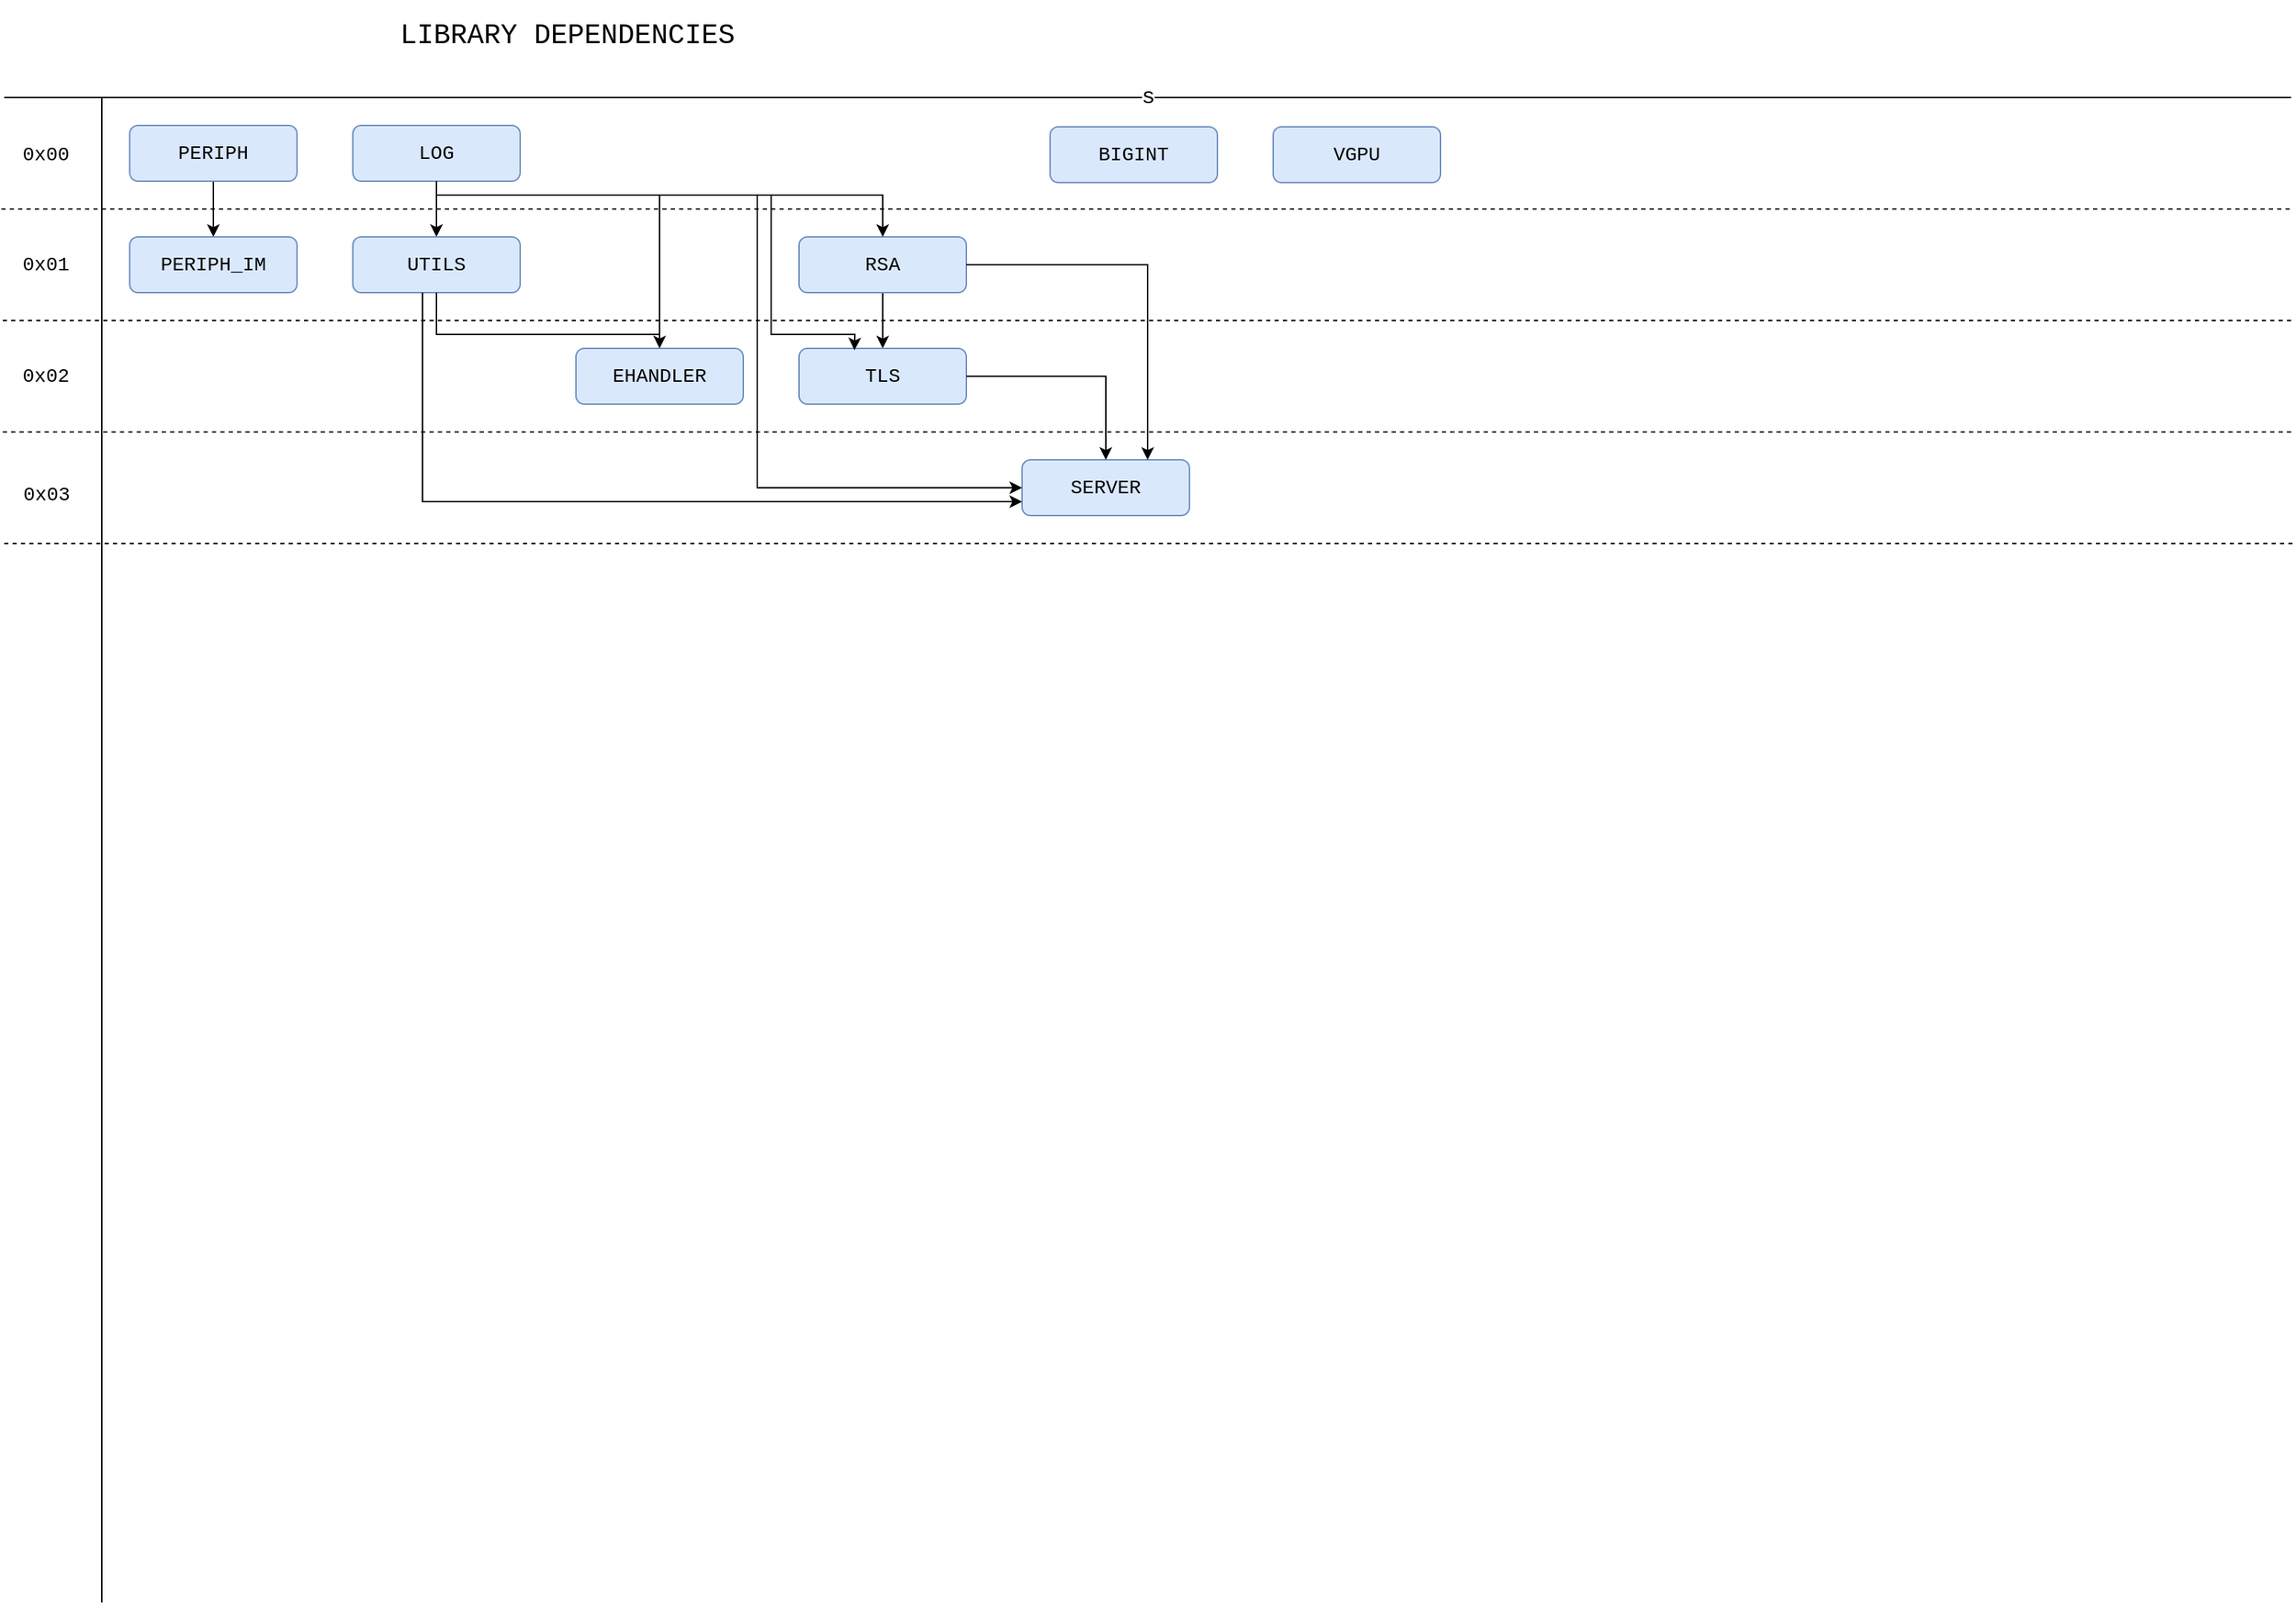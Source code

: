 <mxfile version="22.1.17" type="device">
  <diagram name="LIB STRUCT" id="Jf1jvK8HJU8OFG8EdP-2">
    <mxGraphModel dx="1376" dy="745" grid="1" gridSize="10" guides="1" tooltips="1" connect="1" arrows="1" fold="1" page="1" pageScale="1" pageWidth="827" pageHeight="1169" math="0" shadow="0">
      <root>
        <mxCell id="0" />
        <mxCell id="1" parent="0" />
        <mxCell id="uEeq3CbxS1NJpNJOMT9H-2" value="" style="endArrow=none;html=1;rounded=0;hachureGap=4;fontFamily=Courier New;fontSize=16;" parent="1" edge="1">
          <mxGeometry width="50" height="50" relative="1" as="geometry">
            <mxPoint x="80" y="1160" as="sourcePoint" />
            <mxPoint x="80" y="80" as="targetPoint" />
          </mxGeometry>
        </mxCell>
        <mxCell id="uEeq3CbxS1NJpNJOMT9H-3" value="" style="endArrow=none;dashed=1;html=1;rounded=0;hachureGap=4;fontFamily=Courier New;fontSize=16;" parent="1" edge="1">
          <mxGeometry width="50" height="50" relative="1" as="geometry">
            <mxPoint x="8" y="160" as="sourcePoint" />
            <mxPoint x="1650" y="160" as="targetPoint" />
          </mxGeometry>
        </mxCell>
        <mxCell id="uEeq3CbxS1NJpNJOMT9H-4" value="0x00" style="text;html=1;strokeColor=none;fillColor=none;align=center;verticalAlign=middle;whiteSpace=wrap;rounded=0;fontSize=14;fontFamily=Courier New;" parent="1" vertex="1">
          <mxGeometry x="10" y="106" width="60" height="30" as="geometry" />
        </mxCell>
        <mxCell id="uEeq3CbxS1NJpNJOMT9H-13" style="edgeStyle=orthogonalEdgeStyle;rounded=0;hachureGap=4;orthogonalLoop=1;jettySize=auto;html=1;entryX=0.5;entryY=0;entryDx=0;entryDy=0;fontFamily=Architects Daughter;fontSource=https%3A%2F%2Ffonts.googleapis.com%2Fcss%3Ffamily%3DArchitects%2BDaughter;fontSize=16;" parent="1" source="uEeq3CbxS1NJpNJOMT9H-5" target="uEeq3CbxS1NJpNJOMT9H-10" edge="1">
          <mxGeometry relative="1" as="geometry" />
        </mxCell>
        <mxCell id="uEeq3CbxS1NJpNJOMT9H-5" value="PERIPH" style="rounded=1;whiteSpace=wrap;html=1;hachureGap=4;fontFamily=Courier New;fontSize=14;fillColor=#dae8fc;strokeColor=#6c8ebf;" parent="1" vertex="1">
          <mxGeometry x="100" y="100" width="120" height="40" as="geometry" />
        </mxCell>
        <mxCell id="uEeq3CbxS1NJpNJOMT9H-6" value="s" style="endArrow=none;html=1;rounded=0;hachureGap=4;fontFamily=Courier New;fontSize=16;" parent="1" edge="1">
          <mxGeometry width="50" height="50" relative="1" as="geometry">
            <mxPoint x="10" y="80" as="sourcePoint" />
            <mxPoint x="1650" y="80" as="targetPoint" />
          </mxGeometry>
        </mxCell>
        <mxCell id="uEeq3CbxS1NJpNJOMT9H-9" value="LIBRARY DEPENDENCIES" style="text;html=1;strokeColor=none;fillColor=none;align=center;verticalAlign=middle;whiteSpace=wrap;rounded=0;fontSize=20;fontFamily=Courier New;" parent="1" vertex="1">
          <mxGeometry x="149" y="10" width="530" height="50" as="geometry" />
        </mxCell>
        <mxCell id="uEeq3CbxS1NJpNJOMT9H-10" value="PERIPH_IM" style="rounded=1;whiteSpace=wrap;html=1;hachureGap=4;fontFamily=Courier New;fontSize=14;fillColor=#dae8fc;strokeColor=#6c8ebf;" parent="1" vertex="1">
          <mxGeometry x="100" y="180" width="120" height="40" as="geometry" />
        </mxCell>
        <mxCell id="uEeq3CbxS1NJpNJOMT9H-11" value="" style="endArrow=none;dashed=1;html=1;rounded=0;hachureGap=4;fontFamily=Courier New;fontSize=16;" parent="1" edge="1">
          <mxGeometry width="50" height="50" relative="1" as="geometry">
            <mxPoint x="9" y="240" as="sourcePoint" />
            <mxPoint x="1650" y="240" as="targetPoint" />
          </mxGeometry>
        </mxCell>
        <mxCell id="uEeq3CbxS1NJpNJOMT9H-12" value="0x01" style="text;html=1;strokeColor=none;fillColor=none;align=center;verticalAlign=middle;whiteSpace=wrap;rounded=0;fontSize=14;fontFamily=Courier New;" parent="1" vertex="1">
          <mxGeometry x="10" y="185" width="60" height="30" as="geometry" />
        </mxCell>
        <mxCell id="aM5sMCH8M241e3mWYoeb-3" value="" style="edgeStyle=orthogonalEdgeStyle;rounded=0;hachureGap=4;orthogonalLoop=1;jettySize=auto;html=1;fontFamily=Courier New;fontSource=https%3A%2F%2Ffonts.googleapis.com%2Fcss%3Ffamily%3DArchitects%2BDaughter;fontSize=20;fontColor=default;" parent="1" source="aM5sMCH8M241e3mWYoeb-1" target="aM5sMCH8M241e3mWYoeb-2" edge="1">
          <mxGeometry relative="1" as="geometry" />
        </mxCell>
        <mxCell id="aM5sMCH8M241e3mWYoeb-1" value="LOG" style="rounded=1;whiteSpace=wrap;html=1;hachureGap=4;fontFamily=Courier New;fontSize=14;fillColor=#dae8fc;strokeColor=#6c8ebf;" parent="1" vertex="1">
          <mxGeometry x="260" y="100" width="120" height="40" as="geometry" />
        </mxCell>
        <mxCell id="aM5sMCH8M241e3mWYoeb-2" value="UTILS" style="rounded=1;whiteSpace=wrap;html=1;hachureGap=4;fontFamily=Courier New;fontSize=14;fillColor=#dae8fc;strokeColor=#6c8ebf;" parent="1" vertex="1">
          <mxGeometry x="260" y="180" width="120" height="40" as="geometry" />
        </mxCell>
        <mxCell id="aM5sMCH8M241e3mWYoeb-4" value="" style="endArrow=none;dashed=1;html=1;rounded=0;hachureGap=4;fontFamily=Courier New;fontSize=16;" parent="1" edge="1">
          <mxGeometry width="50" height="50" relative="1" as="geometry">
            <mxPoint x="9" y="320" as="sourcePoint" />
            <mxPoint x="1650" y="320" as="targetPoint" />
          </mxGeometry>
        </mxCell>
        <mxCell id="aM5sMCH8M241e3mWYoeb-5" value="0x02" style="text;html=1;strokeColor=none;fillColor=none;align=center;verticalAlign=middle;whiteSpace=wrap;rounded=0;fontSize=14;fontFamily=Courier New;" parent="1" vertex="1">
          <mxGeometry x="10" y="265" width="60" height="30" as="geometry" />
        </mxCell>
        <mxCell id="aM5sMCH8M241e3mWYoeb-6" value="EHANDLER" style="rounded=1;whiteSpace=wrap;html=1;hachureGap=4;fontFamily=Courier New;fontSize=14;fillColor=#dae8fc;strokeColor=#6c8ebf;" parent="1" vertex="1">
          <mxGeometry x="420" y="260" width="120" height="40" as="geometry" />
        </mxCell>
        <mxCell id="aM5sMCH8M241e3mWYoeb-7" value="" style="endArrow=classic;html=1;rounded=0;hachureGap=4;fontFamily=Courier New;fontSource=https%3A%2F%2Ffonts.googleapis.com%2Fcss%3Ffamily%3DArchitects%2BDaughter;fontSize=20;fontColor=default;entryX=0.5;entryY=0;entryDx=0;entryDy=0;" parent="1" target="aM5sMCH8M241e3mWYoeb-6" edge="1">
          <mxGeometry width="50" height="50" relative="1" as="geometry">
            <mxPoint x="320" y="150" as="sourcePoint" />
            <mxPoint x="480" y="250" as="targetPoint" />
            <Array as="points">
              <mxPoint x="480" y="150" />
            </Array>
          </mxGeometry>
        </mxCell>
        <mxCell id="aM5sMCH8M241e3mWYoeb-10" value="" style="endArrow=none;html=1;rounded=0;hachureGap=4;fontFamily=Courier New;fontSource=https%3A%2F%2Ffonts.googleapis.com%2Fcss%3Ffamily%3DArchitects%2BDaughter;fontSize=20;fontColor=default;exitX=0.5;exitY=1;exitDx=0;exitDy=0;" parent="1" source="aM5sMCH8M241e3mWYoeb-2" edge="1">
          <mxGeometry width="50" height="50" relative="1" as="geometry">
            <mxPoint x="320.0" y="240" as="sourcePoint" />
            <mxPoint x="480" y="250" as="targetPoint" />
            <Array as="points">
              <mxPoint x="320" y="250" />
            </Array>
          </mxGeometry>
        </mxCell>
        <mxCell id="aM5sMCH8M241e3mWYoeb-11" value="BIGINT" style="rounded=1;whiteSpace=wrap;html=1;hachureGap=4;fontFamily=Courier New;fontSize=14;fillColor=#dae8fc;strokeColor=#6c8ebf;" parent="1" vertex="1">
          <mxGeometry x="760" y="101" width="120" height="40" as="geometry" />
        </mxCell>
        <mxCell id="aM5sMCH8M241e3mWYoeb-12" value="VGPU" style="rounded=1;whiteSpace=wrap;html=1;hachureGap=4;fontFamily=Courier New;fontSize=14;fillColor=#dae8fc;strokeColor=#6c8ebf;" parent="1" vertex="1">
          <mxGeometry x="920" y="101" width="120" height="40" as="geometry" />
        </mxCell>
        <mxCell id="aM5sMCH8M241e3mWYoeb-17" style="edgeStyle=orthogonalEdgeStyle;rounded=0;hachureGap=4;orthogonalLoop=1;jettySize=auto;html=1;entryX=0.5;entryY=0;entryDx=0;entryDy=0;fontFamily=Courier New;fontSource=https%3A%2F%2Ffonts.googleapis.com%2Fcss%3Ffamily%3DArchitects%2BDaughter;fontSize=20;fontColor=default;" parent="1" source="aM5sMCH8M241e3mWYoeb-13" target="aM5sMCH8M241e3mWYoeb-15" edge="1">
          <mxGeometry relative="1" as="geometry" />
        </mxCell>
        <mxCell id="aM5sMCH8M241e3mWYoeb-13" value="RSA" style="rounded=1;whiteSpace=wrap;html=1;hachureGap=4;fontFamily=Courier New;fontSize=14;fillColor=#dae8fc;strokeColor=#6c8ebf;" parent="1" vertex="1">
          <mxGeometry x="580" y="180" width="120" height="40" as="geometry" />
        </mxCell>
        <mxCell id="aM5sMCH8M241e3mWYoeb-14" value="" style="endArrow=classic;html=1;rounded=0;hachureGap=4;fontFamily=Courier New;fontSource=https%3A%2F%2Ffonts.googleapis.com%2Fcss%3Ffamily%3DArchitects%2BDaughter;fontSize=20;fontColor=default;exitX=0.5;exitY=1;exitDx=0;exitDy=0;entryX=0.5;entryY=0;entryDx=0;entryDy=0;" parent="1" source="aM5sMCH8M241e3mWYoeb-1" target="aM5sMCH8M241e3mWYoeb-13" edge="1">
          <mxGeometry width="50" height="50" relative="1" as="geometry">
            <mxPoint x="410" y="230" as="sourcePoint" />
            <mxPoint x="460" y="180" as="targetPoint" />
            <Array as="points">
              <mxPoint x="320" y="150" />
              <mxPoint x="640" y="150" />
            </Array>
          </mxGeometry>
        </mxCell>
        <mxCell id="aM5sMCH8M241e3mWYoeb-15" value="TLS" style="rounded=1;whiteSpace=wrap;html=1;hachureGap=4;fontFamily=Courier New;fontSize=14;fillColor=#dae8fc;strokeColor=#6c8ebf;" parent="1" vertex="1">
          <mxGeometry x="580" y="260" width="120" height="40" as="geometry" />
        </mxCell>
        <mxCell id="aM5sMCH8M241e3mWYoeb-16" value="" style="endArrow=classic;html=1;rounded=0;hachureGap=4;fontFamily=Courier New;fontSource=https%3A%2F%2Ffonts.googleapis.com%2Fcss%3Ffamily%3DArchitects%2BDaughter;fontSize=20;fontColor=default;exitX=0.5;exitY=1;exitDx=0;exitDy=0;entryX=0.331;entryY=0.033;entryDx=0;entryDy=0;entryPerimeter=0;" parent="1" source="aM5sMCH8M241e3mWYoeb-1" target="aM5sMCH8M241e3mWYoeb-15" edge="1">
          <mxGeometry width="50" height="50" relative="1" as="geometry">
            <mxPoint x="430" y="260" as="sourcePoint" />
            <mxPoint x="570" y="310" as="targetPoint" />
            <Array as="points">
              <mxPoint x="320" y="150" />
              <mxPoint x="560" y="150" />
              <mxPoint x="560" y="200" />
              <mxPoint x="560" y="250" />
              <mxPoint x="620" y="250" />
            </Array>
          </mxGeometry>
        </mxCell>
        <mxCell id="aM5sMCH8M241e3mWYoeb-18" value="" style="endArrow=none;dashed=1;html=1;rounded=0;hachureGap=4;fontFamily=Courier New;fontSize=16;" parent="1" edge="1">
          <mxGeometry width="50" height="50" relative="1" as="geometry">
            <mxPoint x="10" y="400" as="sourcePoint" />
            <mxPoint x="1651" y="400" as="targetPoint" />
          </mxGeometry>
        </mxCell>
        <mxCell id="aM5sMCH8M241e3mWYoeb-19" value="0x03" style="text;html=1;strokeColor=none;fillColor=none;align=center;verticalAlign=middle;whiteSpace=wrap;rounded=0;fontSize=14;fontFamily=Courier New;" parent="1" vertex="1">
          <mxGeometry x="10" y="350" width="61" height="30" as="geometry" />
        </mxCell>
        <mxCell id="aM5sMCH8M241e3mWYoeb-20" value="SERVER" style="rounded=1;whiteSpace=wrap;html=1;hachureGap=4;fontFamily=Courier New;fontSize=14;fillColor=#dae8fc;strokeColor=#6c8ebf;" parent="1" vertex="1">
          <mxGeometry x="740" y="340" width="120" height="40" as="geometry" />
        </mxCell>
        <mxCell id="aM5sMCH8M241e3mWYoeb-22" value="" style="endArrow=classic;html=1;rounded=0;hachureGap=4;fontFamily=Courier New;fontSource=https%3A%2F%2Ffonts.googleapis.com%2Fcss%3Ffamily%3DArchitects%2BDaughter;fontSize=20;fontColor=default;entryX=0;entryY=0.5;entryDx=0;entryDy=0;" parent="1" target="aM5sMCH8M241e3mWYoeb-20" edge="1">
          <mxGeometry width="50" height="50" relative="1" as="geometry">
            <mxPoint x="550" y="150" as="sourcePoint" />
            <mxPoint x="740" y="360" as="targetPoint" />
            <Array as="points">
              <mxPoint x="550" y="360" />
            </Array>
          </mxGeometry>
        </mxCell>
        <mxCell id="aM5sMCH8M241e3mWYoeb-23" value="" style="endArrow=classic;html=1;rounded=0;hachureGap=4;fontFamily=Courier New;fontSource=https%3A%2F%2Ffonts.googleapis.com%2Fcss%3Ffamily%3DArchitects%2BDaughter;fontSize=20;fontColor=default;entryX=0;entryY=0.75;entryDx=0;entryDy=0;" parent="1" target="aM5sMCH8M241e3mWYoeb-20" edge="1">
          <mxGeometry width="50" height="50" relative="1" as="geometry">
            <mxPoint x="310" y="220" as="sourcePoint" />
            <mxPoint x="730.0" y="360" as="targetPoint" />
            <Array as="points">
              <mxPoint x="310" y="370" />
              <mxPoint x="520" y="370" />
            </Array>
          </mxGeometry>
        </mxCell>
        <mxCell id="aM5sMCH8M241e3mWYoeb-24" value="" style="endArrow=classic;html=1;rounded=0;hachureGap=4;fontFamily=Courier New;fontSource=https%3A%2F%2Ffonts.googleapis.com%2Fcss%3Ffamily%3DArchitects%2BDaughter;fontSize=20;fontColor=default;exitX=1;exitY=0.5;exitDx=0;exitDy=0;entryX=0.5;entryY=0;entryDx=0;entryDy=0;" parent="1" source="aM5sMCH8M241e3mWYoeb-15" target="aM5sMCH8M241e3mWYoeb-20" edge="1">
          <mxGeometry width="50" height="50" relative="1" as="geometry">
            <mxPoint x="777" y="310" as="sourcePoint" />
            <mxPoint x="827" y="260" as="targetPoint" />
            <Array as="points">
              <mxPoint x="800" y="280" />
            </Array>
          </mxGeometry>
        </mxCell>
        <mxCell id="aM5sMCH8M241e3mWYoeb-25" value="" style="endArrow=classic;html=1;rounded=0;hachureGap=4;fontFamily=Courier New;fontSource=https%3A%2F%2Ffonts.googleapis.com%2Fcss%3Ffamily%3DArchitects%2BDaughter;fontSize=20;fontColor=default;exitX=1;exitY=0.5;exitDx=0;exitDy=0;entryX=0.75;entryY=0;entryDx=0;entryDy=0;" parent="1" source="aM5sMCH8M241e3mWYoeb-13" target="aM5sMCH8M241e3mWYoeb-20" edge="1">
          <mxGeometry width="50" height="50" relative="1" as="geometry">
            <mxPoint x="770" y="320" as="sourcePoint" />
            <mxPoint x="820" y="270" as="targetPoint" />
            <Array as="points">
              <mxPoint x="830" y="200" />
            </Array>
          </mxGeometry>
        </mxCell>
      </root>
    </mxGraphModel>
  </diagram>
</mxfile>

